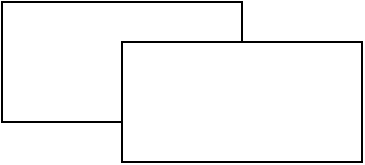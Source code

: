 <mxfile version="24.8.2">
  <diagram name="第 1 页" id="P-LlM5-wdGmHpYS74Loe">
    <mxGraphModel dx="1376" dy="728" grid="1" gridSize="10" guides="1" tooltips="1" connect="1" arrows="1" fold="1" page="1" pageScale="1" pageWidth="827" pageHeight="1169" math="0" shadow="0">
      <root>
        <mxCell id="0" />
        <mxCell id="1" parent="0" />
        <mxCell id="72uqWTA-dw84OJgwnv6Y-1" value="" style="rounded=0;whiteSpace=wrap;html=1;" parent="1" vertex="1">
          <mxGeometry x="210" y="320" width="120" height="60" as="geometry" />
        </mxCell>
        <mxCell id="a9vQ_ZdBze-A_b4SMnwQ-1" value="" style="rounded=0;whiteSpace=wrap;html=1;" vertex="1" parent="1">
          <mxGeometry x="270" y="340" width="120" height="60" as="geometry" />
        </mxCell>
      </root>
    </mxGraphModel>
  </diagram>
</mxfile>

